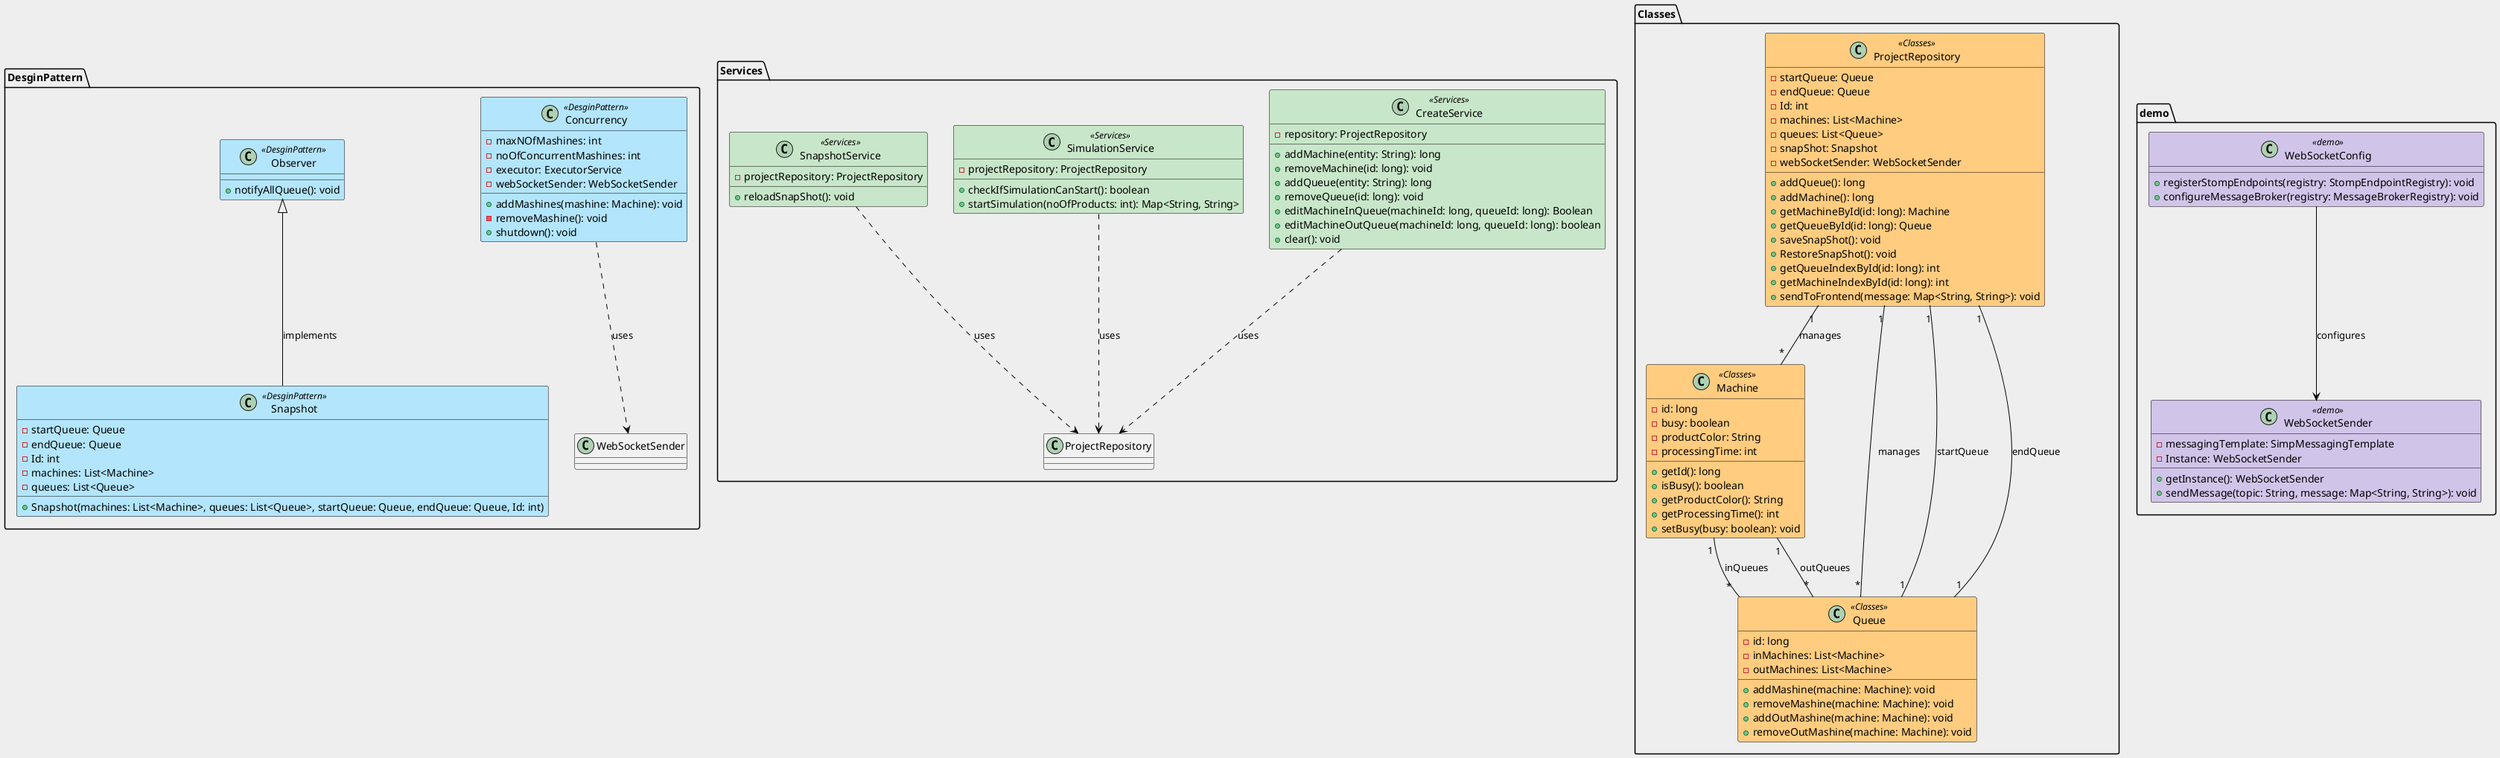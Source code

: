 @startuml uml

skinparam class {
    BackgroundColor<<DesginPattern>> #B3E5FC
    BackgroundColor<<Services>> #C8E6C9
    BackgroundColor<<Classes>> #FFCC80
    BackgroundColor<<demo>> #D1C4E9
    ArrowColor Black
    BorderColor Black
}
    skinparam backgroundColor #eee

package "DesginPattern" {
    class Concurrency <<DesginPattern>> {
        - maxNOfMashines: int
        - noOfConcurrentMashines: int
        - executor: ExecutorService
        - webSocketSender: WebSocketSender
        + addMashines(mashine: Machine): void
        - removeMashine(): void
        + shutdown(): void
    }

    class Observer <<DesginPattern>>{
        + notifyAllQueue(): void
    }

    class Snapshot <<DesginPattern>>{
        - startQueue: Queue
        - endQueue: Queue
        - Id: int
        - machines: List<Machine>
        - queues: List<Queue>
        + Snapshot(machines: List<Machine>, queues: List<Queue>, startQueue: Queue, endQueue: Queue, Id: int)
    }

    Concurrency ..> WebSocketSender  : uses
    Observer <|-- Snapshot : implements
}

package "Services" {
    class CreateService <<Services>>{
        - repository: ProjectRepository
        + addMachine(entity: String): long
        + removeMachine(id: long): void
        + addQueue(entity: String): long
        + removeQueue(id: long): void
        + editMachineInQueue(machineId: long, queueId: long): Boolean
        + editMachineOutQueue(machineId: long, queueId: long): boolean
        + clear(): void
    }

    class SimulationService <<Services>>{
        - projectRepository: ProjectRepository
        + checkIfSimulationCanStart(): boolean
        + startSimulation(noOfProducts: int): Map<String, String>
    }

    class SnapshotService <<Services>>{
        - projectRepository: ProjectRepository
        + reloadSnapShot(): void
    }

    CreateService ..> ProjectRepository : uses
    SimulationService ..> ProjectRepository : uses
    SnapshotService ..> ProjectRepository : uses
}

package "Classes" {
    class Machine <<Classes>>{
        - id: long
        - busy: boolean
        - productColor: String
        - processingTime: int
        + getId(): long
        + isBusy(): boolean
        + getProductColor(): String
        + getProcessingTime(): int
        + setBusy(busy: boolean): void
    }

    class Queue <<Classes>>{
        - id: long
        - inMachines: List<Machine>
        - outMachines: List<Machine>
        + addMashine(machine: Machine): void
        + removeMashine(machine: Machine): void
        + addOutMashine(machine: Machine): void
        + removeOutMashine(machine: Machine): void
    }

    class ProjectRepository <<Classes>>{
        - startQueue: Queue
        - endQueue: Queue
        - Id: int
        - machines: List<Machine>
        - queues: List<Queue>
        - snapShot: Snapshot
        - webSocketSender: WebSocketSender
        + addQueue(): long
        + addMachine(): long
        + getMachineById(id: long): Machine
        + getQueueById(id: long): Queue
        + saveSnapShot(): void
        + RestoreSnapShot(): void
        + getQueueIndexById(id: long): int
        + getMachineIndexById(id: long): int
        + sendToFrontend(message: Map<String, String>): void
    }

    Machine "1" -- "*" Queue : inQueues
    Machine "1" -- "*" Queue : outQueues
    ProjectRepository "1" -- "*" Machine : manages
    ProjectRepository "1" -- "*" Queue : manages
    ProjectRepository "1" -- "1" Queue : startQueue
    ProjectRepository "1" -- "1" Queue : endQueue
}

package "demo" {
    class WebSocketConfig <<demo>>{
        + registerStompEndpoints(registry: StompEndpointRegistry): void
        + configureMessageBroker(registry: MessageBrokerRegistry): void
    }

    class WebSocketSender <<demo>> {
        - messagingTemplate: SimpMessagingTemplate
        - Instance: WebSocketSender
        + getInstance(): WebSocketSender
        + sendMessage(topic: String, message: Map<String, String>): void
    }

    WebSocketConfig --> WebSocketSender : configures
}


@enduml
